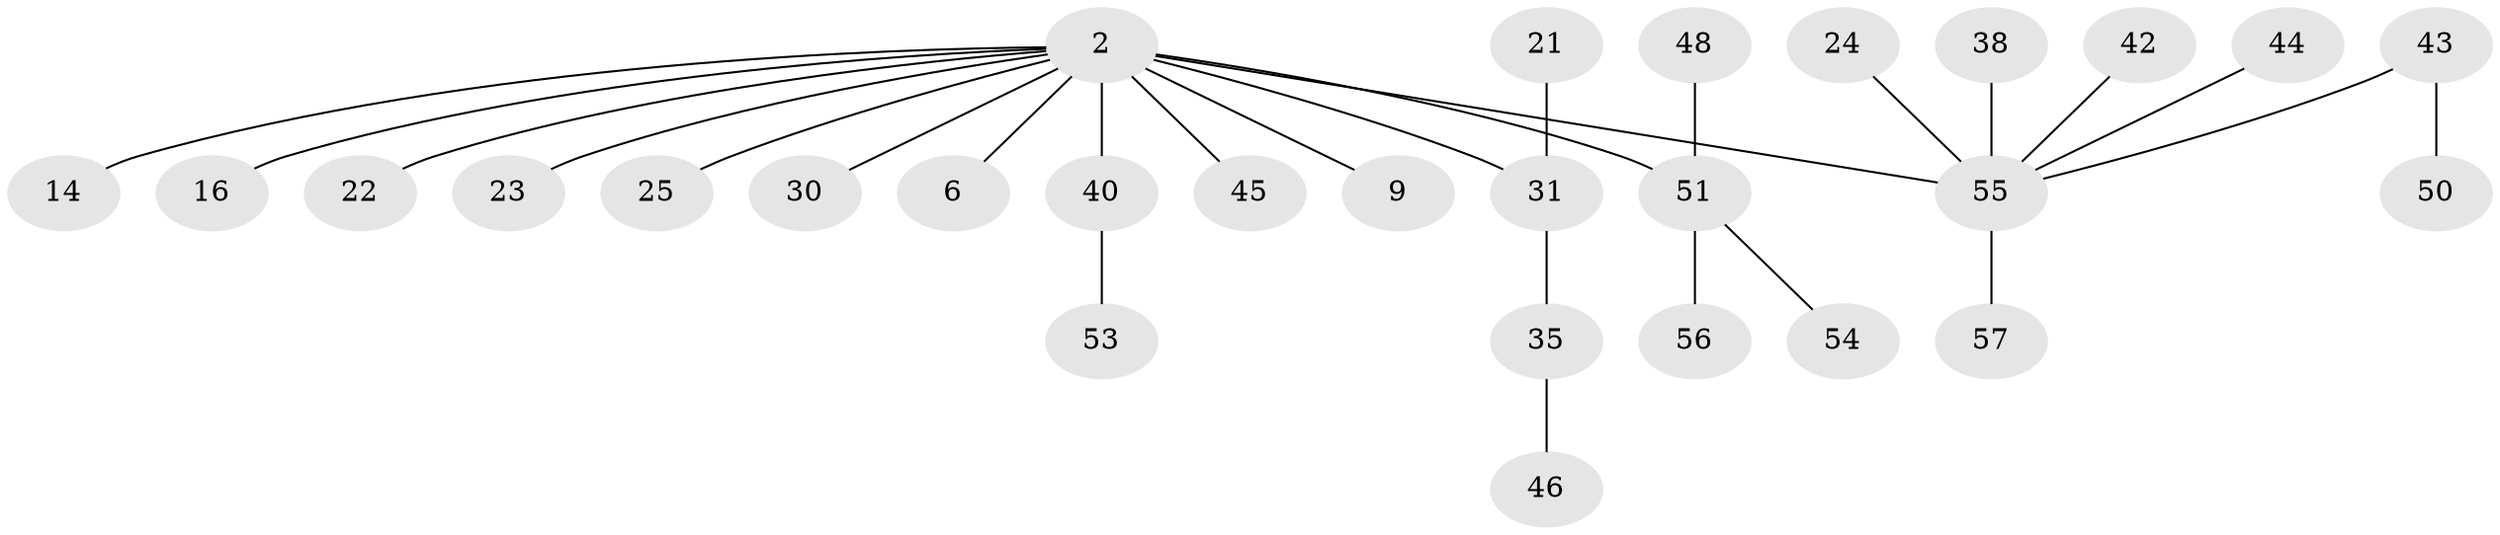 // original degree distribution, {8: 0.017543859649122806, 15: 0.017543859649122806, 6: 0.017543859649122806, 7: 0.03508771929824561, 1: 0.6842105263157895, 2: 0.14035087719298245, 4: 0.05263157894736842, 3: 0.03508771929824561}
// Generated by graph-tools (version 1.1) at 2025/47/03/09/25 04:47:41]
// undirected, 28 vertices, 27 edges
graph export_dot {
graph [start="1"]
  node [color=gray90,style=filled];
  2;
  6;
  9;
  14;
  16;
  21;
  22;
  23;
  24;
  25;
  30;
  31 [super="+8"];
  35;
  38;
  40 [super="+34+37"];
  42 [super="+33"];
  43;
  44;
  45;
  46;
  48;
  50;
  51 [super="+17+36+12+15+26+27+47"];
  53;
  54;
  55 [super="+52+49"];
  56;
  57;
  2 -- 6;
  2 -- 9;
  2 -- 14;
  2 -- 16;
  2 -- 22;
  2 -- 23;
  2 -- 25;
  2 -- 30;
  2 -- 31 [weight=2];
  2 -- 45;
  2 -- 51;
  2 -- 55 [weight=2];
  2 -- 40;
  21 -- 31;
  24 -- 55;
  31 -- 35;
  35 -- 46;
  38 -- 55;
  40 -- 53;
  42 -- 55;
  43 -- 50;
  43 -- 55;
  44 -- 55;
  48 -- 51;
  51 -- 54;
  51 -- 56;
  55 -- 57;
}

